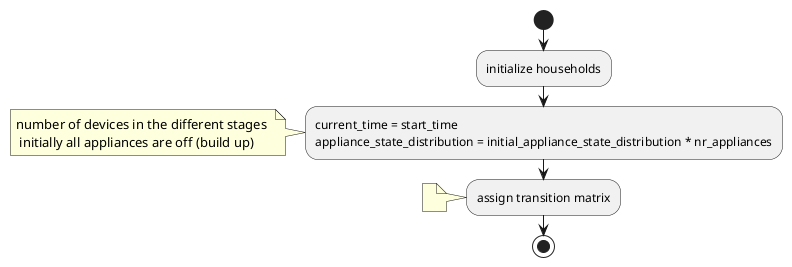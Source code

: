 @startuml
'https://plantuml.com/activity-diagram-beta

start
:initialize households;
:current_time = start_time
appliance_state_distribution = initial_appliance_state_distribution * nr_appliances;
note left: number of devices in the different stages \n initially all appliances are off (build up)
:assign transition matrix;
note left:

stop

@enduml

